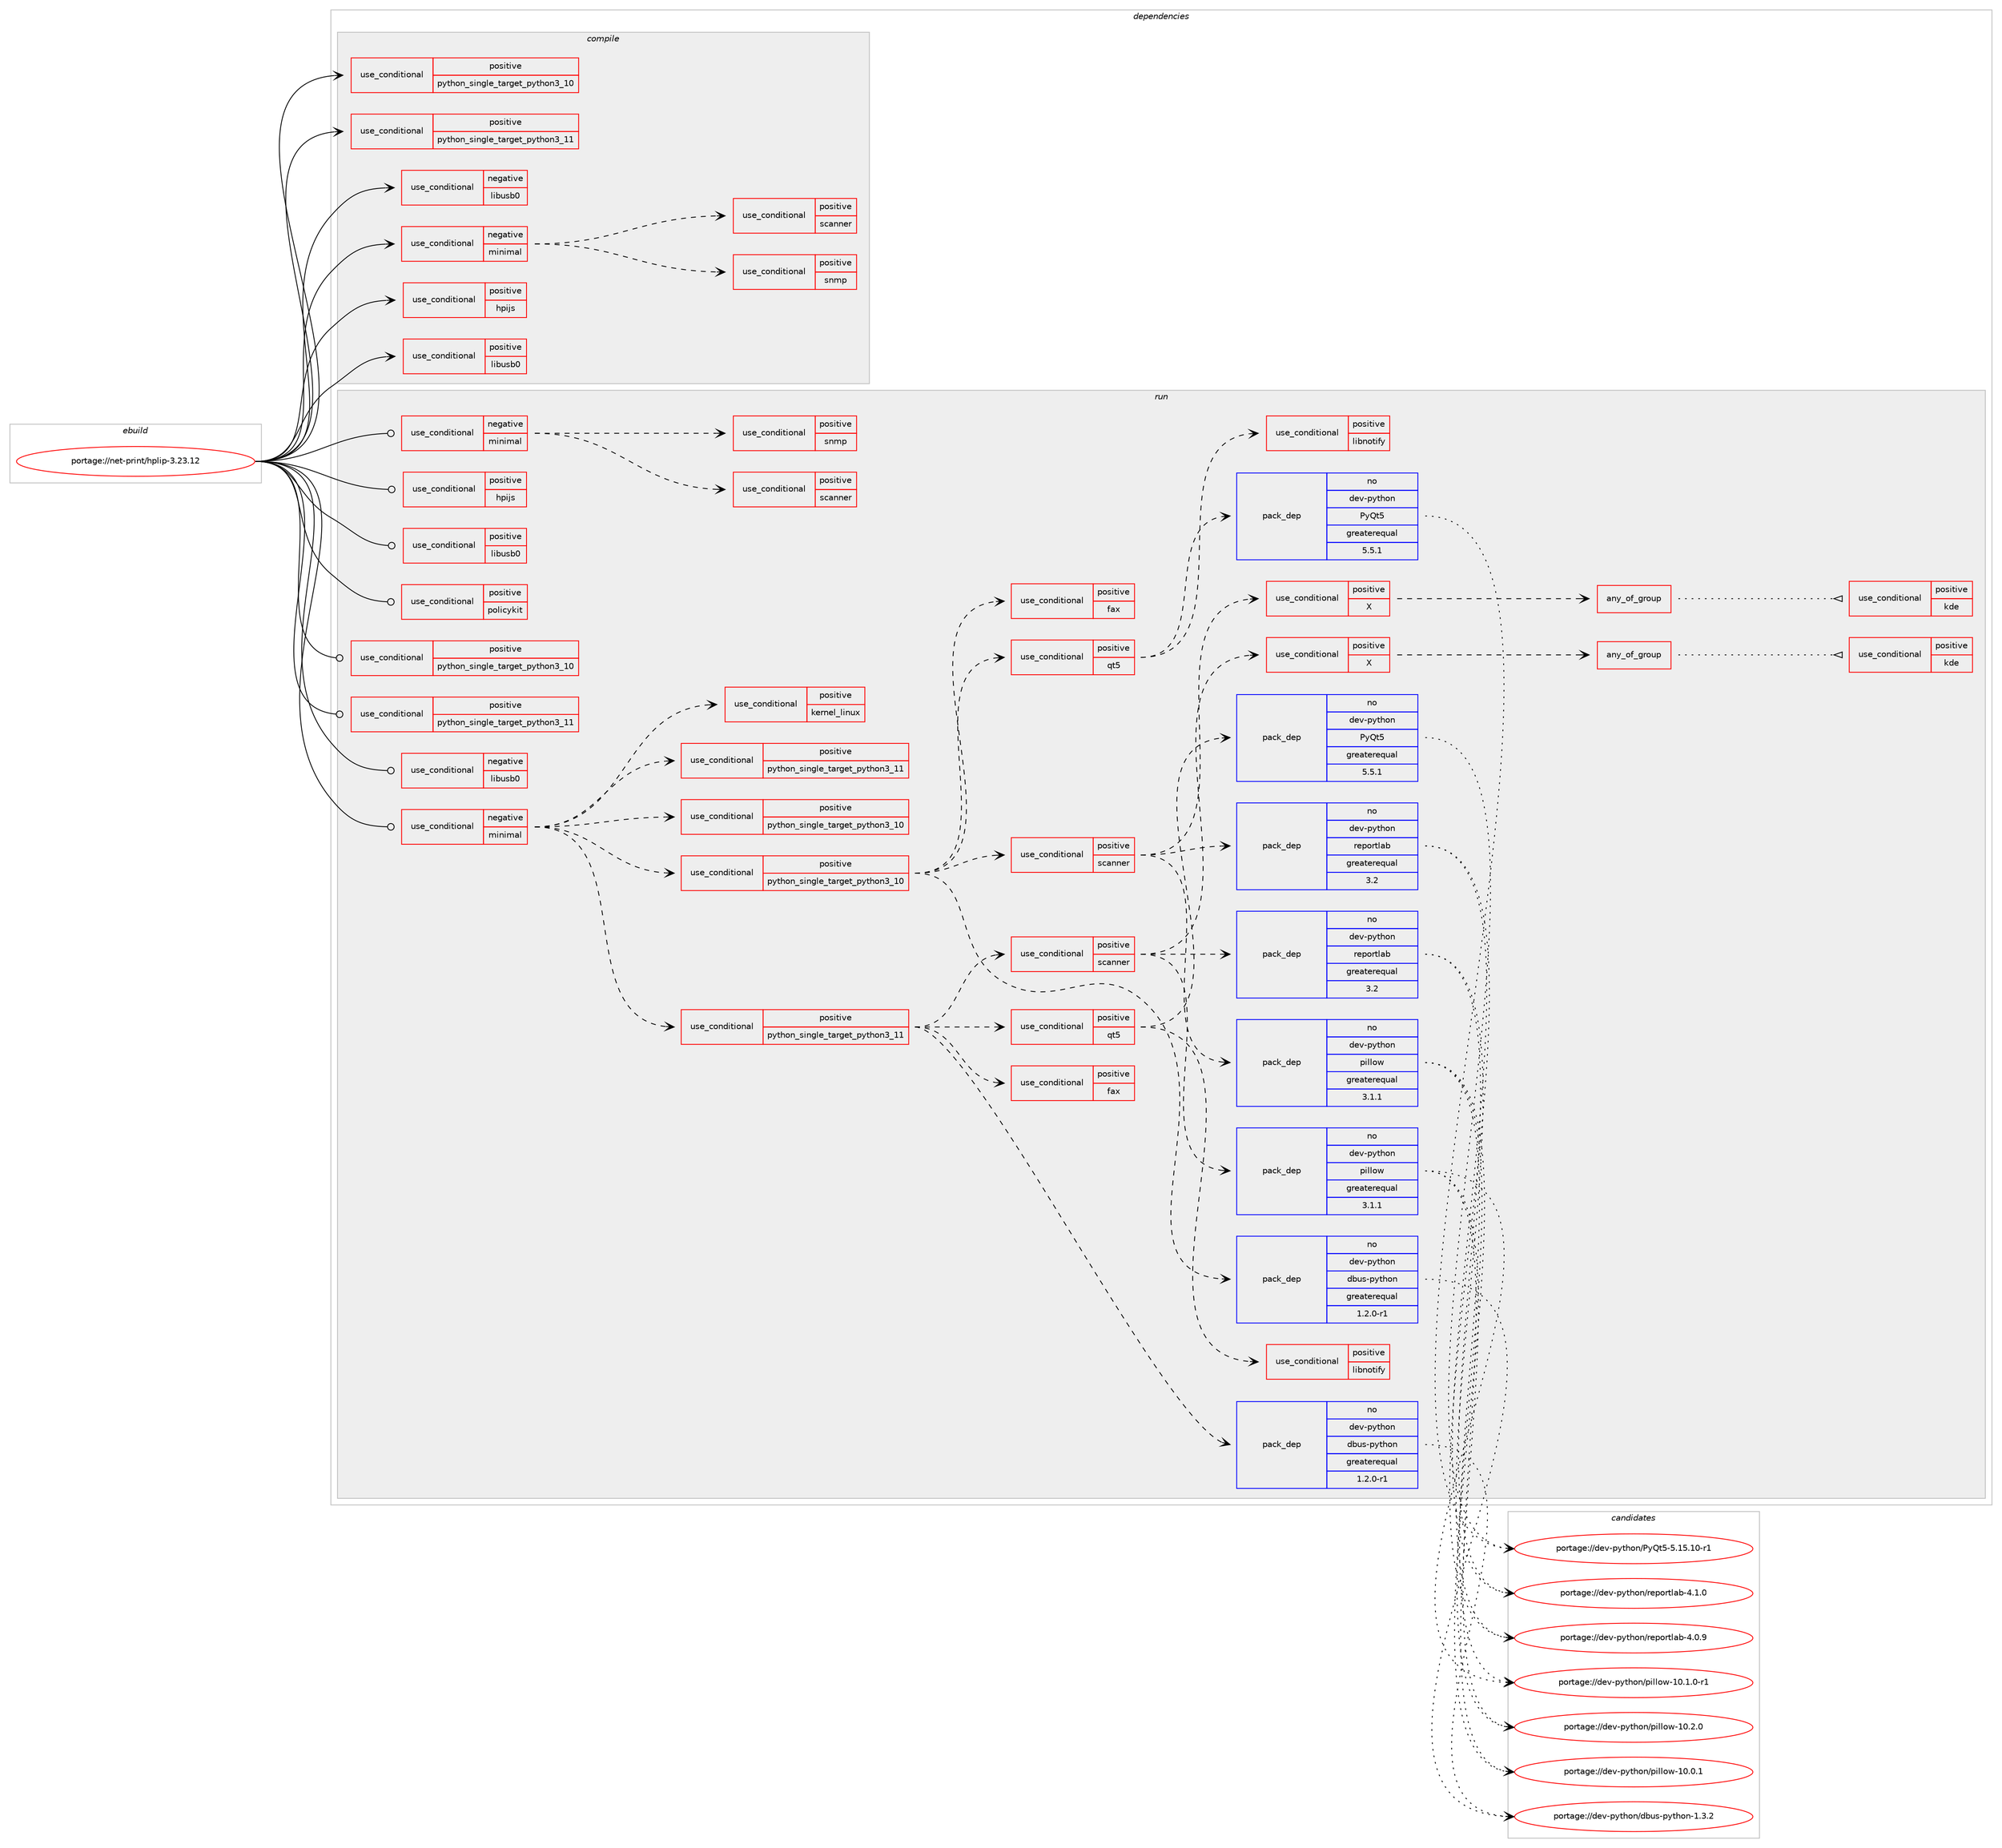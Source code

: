 digraph prolog {

# *************
# Graph options
# *************

newrank=true;
concentrate=true;
compound=true;
graph [rankdir=LR,fontname=Helvetica,fontsize=10,ranksep=1.5];#, ranksep=2.5, nodesep=0.2];
edge  [arrowhead=vee];
node  [fontname=Helvetica,fontsize=10];

# **********
# The ebuild
# **********

subgraph cluster_leftcol {
color=gray;
rank=same;
label=<<i>ebuild</i>>;
id [label="portage://net-print/hplip-3.23.12", color=red, width=4, href="../net-print/hplip-3.23.12.svg"];
}

# ****************
# The dependencies
# ****************

subgraph cluster_midcol {
color=gray;
label=<<i>dependencies</i>>;
subgraph cluster_compile {
fillcolor="#eeeeee";
style=filled;
label=<<i>compile</i>>;
subgraph cond7526 {
dependency11489 [label=<<TABLE BORDER="0" CELLBORDER="1" CELLSPACING="0" CELLPADDING="4"><TR><TD ROWSPAN="3" CELLPADDING="10">use_conditional</TD></TR><TR><TD>negative</TD></TR><TR><TD>libusb0</TD></TR></TABLE>>, shape=none, color=red];
# *** BEGIN UNKNOWN DEPENDENCY TYPE (TODO) ***
# dependency11489 -> package_dependency(portage://net-print/hplip-3.23.12,install,no,virtual,libusb,none,[,,],[slot(1)],[])
# *** END UNKNOWN DEPENDENCY TYPE (TODO) ***

}
id:e -> dependency11489:w [weight=20,style="solid",arrowhead="vee"];
subgraph cond7527 {
dependency11490 [label=<<TABLE BORDER="0" CELLBORDER="1" CELLSPACING="0" CELLPADDING="4"><TR><TD ROWSPAN="3" CELLPADDING="10">use_conditional</TD></TR><TR><TD>negative</TD></TR><TR><TD>minimal</TD></TR></TABLE>>, shape=none, color=red];
subgraph cond7528 {
dependency11491 [label=<<TABLE BORDER="0" CELLBORDER="1" CELLSPACING="0" CELLPADDING="4"><TR><TD ROWSPAN="3" CELLPADDING="10">use_conditional</TD></TR><TR><TD>positive</TD></TR><TR><TD>scanner</TD></TR></TABLE>>, shape=none, color=red];
# *** BEGIN UNKNOWN DEPENDENCY TYPE (TODO) ***
# dependency11491 -> package_dependency(portage://net-print/hplip-3.23.12,install,no,media-gfx,sane-backends,none,[,,],[],[])
# *** END UNKNOWN DEPENDENCY TYPE (TODO) ***

}
dependency11490:e -> dependency11491:w [weight=20,style="dashed",arrowhead="vee"];
subgraph cond7529 {
dependency11492 [label=<<TABLE BORDER="0" CELLBORDER="1" CELLSPACING="0" CELLPADDING="4"><TR><TD ROWSPAN="3" CELLPADDING="10">use_conditional</TD></TR><TR><TD>positive</TD></TR><TR><TD>snmp</TD></TR></TABLE>>, shape=none, color=red];
# *** BEGIN UNKNOWN DEPENDENCY TYPE (TODO) ***
# dependency11492 -> package_dependency(portage://net-print/hplip-3.23.12,install,no,dev-libs,openssl,none,[,,],[slot(0),equal],[])
# *** END UNKNOWN DEPENDENCY TYPE (TODO) ***

# *** BEGIN UNKNOWN DEPENDENCY TYPE (TODO) ***
# dependency11492 -> package_dependency(portage://net-print/hplip-3.23.12,install,no,net-analyzer,net-snmp,none,[,,],any_same_slot,[use(optenable(python_single_target_python3_10),negative),use(optenable(python_single_target_python3_11),negative)])
# *** END UNKNOWN DEPENDENCY TYPE (TODO) ***

# *** BEGIN UNKNOWN DEPENDENCY TYPE (TODO) ***
# dependency11492 -> package_dependency(portage://net-print/hplip-3.23.12,install,no,net-dns,avahi,none,[,,],[],[use(enable(dbus),none),use(enable(python),none),use(optenable(python_single_target_python3_10),negative),use(optenable(python_single_target_python3_11),negative)])
# *** END UNKNOWN DEPENDENCY TYPE (TODO) ***

}
dependency11490:e -> dependency11492:w [weight=20,style="dashed",arrowhead="vee"];
}
id:e -> dependency11490:w [weight=20,style="solid",arrowhead="vee"];
subgraph cond7530 {
dependency11493 [label=<<TABLE BORDER="0" CELLBORDER="1" CELLSPACING="0" CELLPADDING="4"><TR><TD ROWSPAN="3" CELLPADDING="10">use_conditional</TD></TR><TR><TD>positive</TD></TR><TR><TD>hpijs</TD></TR></TABLE>>, shape=none, color=red];
# *** BEGIN UNKNOWN DEPENDENCY TYPE (TODO) ***
# dependency11493 -> package_dependency(portage://net-print/hplip-3.23.12,install,no,net-print,cups-filters,none,[,,],[],[use(enable(foomatic),none)])
# *** END UNKNOWN DEPENDENCY TYPE (TODO) ***

}
id:e -> dependency11493:w [weight=20,style="solid",arrowhead="vee"];
subgraph cond7531 {
dependency11494 [label=<<TABLE BORDER="0" CELLBORDER="1" CELLSPACING="0" CELLPADDING="4"><TR><TD ROWSPAN="3" CELLPADDING="10">use_conditional</TD></TR><TR><TD>positive</TD></TR><TR><TD>libusb0</TD></TR></TABLE>>, shape=none, color=red];
# *** BEGIN UNKNOWN DEPENDENCY TYPE (TODO) ***
# dependency11494 -> package_dependency(portage://net-print/hplip-3.23.12,install,no,virtual,libusb,none,[,,],[slot(0)],[])
# *** END UNKNOWN DEPENDENCY TYPE (TODO) ***

}
id:e -> dependency11494:w [weight=20,style="solid",arrowhead="vee"];
subgraph cond7532 {
dependency11495 [label=<<TABLE BORDER="0" CELLBORDER="1" CELLSPACING="0" CELLPADDING="4"><TR><TD ROWSPAN="3" CELLPADDING="10">use_conditional</TD></TR><TR><TD>positive</TD></TR><TR><TD>python_single_target_python3_10</TD></TR></TABLE>>, shape=none, color=red];
# *** BEGIN UNKNOWN DEPENDENCY TYPE (TODO) ***
# dependency11495 -> package_dependency(portage://net-print/hplip-3.23.12,install,no,dev-lang,python,none,[,,],[slot(3.10)],[use(enable(threads),positive),use(enable(xml),positive)])
# *** END UNKNOWN DEPENDENCY TYPE (TODO) ***

}
id:e -> dependency11495:w [weight=20,style="solid",arrowhead="vee"];
subgraph cond7533 {
dependency11496 [label=<<TABLE BORDER="0" CELLBORDER="1" CELLSPACING="0" CELLPADDING="4"><TR><TD ROWSPAN="3" CELLPADDING="10">use_conditional</TD></TR><TR><TD>positive</TD></TR><TR><TD>python_single_target_python3_11</TD></TR></TABLE>>, shape=none, color=red];
# *** BEGIN UNKNOWN DEPENDENCY TYPE (TODO) ***
# dependency11496 -> package_dependency(portage://net-print/hplip-3.23.12,install,no,dev-lang,python,none,[,,],[slot(3.11)],[use(enable(threads),positive),use(enable(xml),positive)])
# *** END UNKNOWN DEPENDENCY TYPE (TODO) ***

}
id:e -> dependency11496:w [weight=20,style="solid",arrowhead="vee"];
# *** BEGIN UNKNOWN DEPENDENCY TYPE (TODO) ***
# id -> package_dependency(portage://net-print/hplip-3.23.12,install,no,media-libs,libjpeg-turbo,none,[,,],[slot(0)],[])
# *** END UNKNOWN DEPENDENCY TYPE (TODO) ***

# *** BEGIN UNKNOWN DEPENDENCY TYPE (TODO) ***
# id -> package_dependency(portage://net-print/hplip-3.23.12,install,no,net-print,cups,none,[,,],[],[])
# *** END UNKNOWN DEPENDENCY TYPE (TODO) ***

# *** BEGIN UNKNOWN DEPENDENCY TYPE (TODO) ***
# id -> package_dependency(portage://net-print/hplip-3.23.12,install,no,sys-apps,dbus,none,[,,],[],[])
# *** END UNKNOWN DEPENDENCY TYPE (TODO) ***

}
subgraph cluster_compileandrun {
fillcolor="#eeeeee";
style=filled;
label=<<i>compile and run</i>>;
}
subgraph cluster_run {
fillcolor="#eeeeee";
style=filled;
label=<<i>run</i>>;
subgraph cond7534 {
dependency11497 [label=<<TABLE BORDER="0" CELLBORDER="1" CELLSPACING="0" CELLPADDING="4"><TR><TD ROWSPAN="3" CELLPADDING="10">use_conditional</TD></TR><TR><TD>negative</TD></TR><TR><TD>libusb0</TD></TR></TABLE>>, shape=none, color=red];
# *** BEGIN UNKNOWN DEPENDENCY TYPE (TODO) ***
# dependency11497 -> package_dependency(portage://net-print/hplip-3.23.12,run,no,virtual,libusb,none,[,,],[slot(1)],[])
# *** END UNKNOWN DEPENDENCY TYPE (TODO) ***

}
id:e -> dependency11497:w [weight=20,style="solid",arrowhead="odot"];
subgraph cond7535 {
dependency11498 [label=<<TABLE BORDER="0" CELLBORDER="1" CELLSPACING="0" CELLPADDING="4"><TR><TD ROWSPAN="3" CELLPADDING="10">use_conditional</TD></TR><TR><TD>negative</TD></TR><TR><TD>minimal</TD></TR></TABLE>>, shape=none, color=red];
subgraph cond7536 {
dependency11499 [label=<<TABLE BORDER="0" CELLBORDER="1" CELLSPACING="0" CELLPADDING="4"><TR><TD ROWSPAN="3" CELLPADDING="10">use_conditional</TD></TR><TR><TD>positive</TD></TR><TR><TD>python_single_target_python3_10</TD></TR></TABLE>>, shape=none, color=red];
# *** BEGIN UNKNOWN DEPENDENCY TYPE (TODO) ***
# dependency11499 -> package_dependency(portage://net-print/hplip-3.23.12,run,no,dev-python,pygobject,none,[,,],[slot(3)],[use(enable(python_targets_python3_10),negative)])
# *** END UNKNOWN DEPENDENCY TYPE (TODO) ***

}
dependency11498:e -> dependency11499:w [weight=20,style="dashed",arrowhead="vee"];
subgraph cond7537 {
dependency11500 [label=<<TABLE BORDER="0" CELLBORDER="1" CELLSPACING="0" CELLPADDING="4"><TR><TD ROWSPAN="3" CELLPADDING="10">use_conditional</TD></TR><TR><TD>positive</TD></TR><TR><TD>python_single_target_python3_11</TD></TR></TABLE>>, shape=none, color=red];
# *** BEGIN UNKNOWN DEPENDENCY TYPE (TODO) ***
# dependency11500 -> package_dependency(portage://net-print/hplip-3.23.12,run,no,dev-python,pygobject,none,[,,],[slot(3)],[use(enable(python_targets_python3_11),negative)])
# *** END UNKNOWN DEPENDENCY TYPE (TODO) ***

}
dependency11498:e -> dependency11500:w [weight=20,style="dashed",arrowhead="vee"];
subgraph cond7538 {
dependency11501 [label=<<TABLE BORDER="0" CELLBORDER="1" CELLSPACING="0" CELLPADDING="4"><TR><TD ROWSPAN="3" CELLPADDING="10">use_conditional</TD></TR><TR><TD>positive</TD></TR><TR><TD>kernel_linux</TD></TR></TABLE>>, shape=none, color=red];
# *** BEGIN UNKNOWN DEPENDENCY TYPE (TODO) ***
# dependency11501 -> package_dependency(portage://net-print/hplip-3.23.12,run,no,virtual,udev,none,[,,],[],[])
# *** END UNKNOWN DEPENDENCY TYPE (TODO) ***

}
dependency11498:e -> dependency11501:w [weight=20,style="dashed",arrowhead="vee"];
subgraph cond7539 {
dependency11502 [label=<<TABLE BORDER="0" CELLBORDER="1" CELLSPACING="0" CELLPADDING="4"><TR><TD ROWSPAN="3" CELLPADDING="10">use_conditional</TD></TR><TR><TD>positive</TD></TR><TR><TD>python_single_target_python3_10</TD></TR></TABLE>>, shape=none, color=red];
subgraph pack3848 {
dependency11503 [label=<<TABLE BORDER="0" CELLBORDER="1" CELLSPACING="0" CELLPADDING="4" WIDTH="220"><TR><TD ROWSPAN="6" CELLPADDING="30">pack_dep</TD></TR><TR><TD WIDTH="110">no</TD></TR><TR><TD>dev-python</TD></TR><TR><TD>dbus-python</TD></TR><TR><TD>greaterequal</TD></TR><TR><TD>1.2.0-r1</TD></TR></TABLE>>, shape=none, color=blue];
}
dependency11502:e -> dependency11503:w [weight=20,style="dashed",arrowhead="vee"];
# *** BEGIN UNKNOWN DEPENDENCY TYPE (TODO) ***
# dependency11502 -> package_dependency(portage://net-print/hplip-3.23.12,run,no,dev-python,distro,none,[,,],[],[use(enable(python_targets_python3_10),negative)])
# *** END UNKNOWN DEPENDENCY TYPE (TODO) ***

subgraph cond7540 {
dependency11504 [label=<<TABLE BORDER="0" CELLBORDER="1" CELLSPACING="0" CELLPADDING="4"><TR><TD ROWSPAN="3" CELLPADDING="10">use_conditional</TD></TR><TR><TD>positive</TD></TR><TR><TD>fax</TD></TR></TABLE>>, shape=none, color=red];
# *** BEGIN UNKNOWN DEPENDENCY TYPE (TODO) ***
# dependency11504 -> package_dependency(portage://net-print/hplip-3.23.12,run,no,dev-python,reportlab,none,[,,],[],[use(enable(python_targets_python3_10),negative)])
# *** END UNKNOWN DEPENDENCY TYPE (TODO) ***

}
dependency11502:e -> dependency11504:w [weight=20,style="dashed",arrowhead="vee"];
subgraph cond7541 {
dependency11505 [label=<<TABLE BORDER="0" CELLBORDER="1" CELLSPACING="0" CELLPADDING="4"><TR><TD ROWSPAN="3" CELLPADDING="10">use_conditional</TD></TR><TR><TD>positive</TD></TR><TR><TD>qt5</TD></TR></TABLE>>, shape=none, color=red];
subgraph pack3849 {
dependency11506 [label=<<TABLE BORDER="0" CELLBORDER="1" CELLSPACING="0" CELLPADDING="4" WIDTH="220"><TR><TD ROWSPAN="6" CELLPADDING="30">pack_dep</TD></TR><TR><TD WIDTH="110">no</TD></TR><TR><TD>dev-python</TD></TR><TR><TD>PyQt5</TD></TR><TR><TD>greaterequal</TD></TR><TR><TD>5.5.1</TD></TR></TABLE>>, shape=none, color=blue];
}
dependency11505:e -> dependency11506:w [weight=20,style="dashed",arrowhead="vee"];
subgraph cond7542 {
dependency11507 [label=<<TABLE BORDER="0" CELLBORDER="1" CELLSPACING="0" CELLPADDING="4"><TR><TD ROWSPAN="3" CELLPADDING="10">use_conditional</TD></TR><TR><TD>positive</TD></TR><TR><TD>libnotify</TD></TR></TABLE>>, shape=none, color=red];
# *** BEGIN UNKNOWN DEPENDENCY TYPE (TODO) ***
# dependency11507 -> package_dependency(portage://net-print/hplip-3.23.12,run,no,dev-python,notify2,none,[,,],[],[use(enable(python_targets_python3_10),negative)])
# *** END UNKNOWN DEPENDENCY TYPE (TODO) ***

}
dependency11505:e -> dependency11507:w [weight=20,style="dashed",arrowhead="vee"];
}
dependency11502:e -> dependency11505:w [weight=20,style="dashed",arrowhead="vee"];
subgraph cond7543 {
dependency11508 [label=<<TABLE BORDER="0" CELLBORDER="1" CELLSPACING="0" CELLPADDING="4"><TR><TD ROWSPAN="3" CELLPADDING="10">use_conditional</TD></TR><TR><TD>positive</TD></TR><TR><TD>scanner</TD></TR></TABLE>>, shape=none, color=red];
subgraph pack3850 {
dependency11509 [label=<<TABLE BORDER="0" CELLBORDER="1" CELLSPACING="0" CELLPADDING="4" WIDTH="220"><TR><TD ROWSPAN="6" CELLPADDING="30">pack_dep</TD></TR><TR><TD WIDTH="110">no</TD></TR><TR><TD>dev-python</TD></TR><TR><TD>reportlab</TD></TR><TR><TD>greaterequal</TD></TR><TR><TD>3.2</TD></TR></TABLE>>, shape=none, color=blue];
}
dependency11508:e -> dependency11509:w [weight=20,style="dashed",arrowhead="vee"];
subgraph pack3851 {
dependency11510 [label=<<TABLE BORDER="0" CELLBORDER="1" CELLSPACING="0" CELLPADDING="4" WIDTH="220"><TR><TD ROWSPAN="6" CELLPADDING="30">pack_dep</TD></TR><TR><TD WIDTH="110">no</TD></TR><TR><TD>dev-python</TD></TR><TR><TD>pillow</TD></TR><TR><TD>greaterequal</TD></TR><TR><TD>3.1.1</TD></TR></TABLE>>, shape=none, color=blue];
}
dependency11508:e -> dependency11510:w [weight=20,style="dashed",arrowhead="vee"];
subgraph cond7544 {
dependency11511 [label=<<TABLE BORDER="0" CELLBORDER="1" CELLSPACING="0" CELLPADDING="4"><TR><TD ROWSPAN="3" CELLPADDING="10">use_conditional</TD></TR><TR><TD>positive</TD></TR><TR><TD>X</TD></TR></TABLE>>, shape=none, color=red];
subgraph any116 {
dependency11512 [label=<<TABLE BORDER="0" CELLBORDER="1" CELLSPACING="0" CELLPADDING="4"><TR><TD CELLPADDING="10">any_of_group</TD></TR></TABLE>>, shape=none, color=red];subgraph cond7545 {
dependency11513 [label=<<TABLE BORDER="0" CELLBORDER="1" CELLSPACING="0" CELLPADDING="4"><TR><TD ROWSPAN="3" CELLPADDING="10">use_conditional</TD></TR><TR><TD>positive</TD></TR><TR><TD>kde</TD></TR></TABLE>>, shape=none, color=red];
# *** BEGIN UNKNOWN DEPENDENCY TYPE (TODO) ***
# dependency11513 -> package_dependency(portage://net-print/hplip-3.23.12,run,no,kde-misc,skanlite,none,[,,],[],[])
# *** END UNKNOWN DEPENDENCY TYPE (TODO) ***

}
dependency11512:e -> dependency11513:w [weight=20,style="dotted",arrowhead="oinv"];
# *** BEGIN UNKNOWN DEPENDENCY TYPE (TODO) ***
# dependency11512 -> package_dependency(portage://net-print/hplip-3.23.12,run,no,media-gfx,xsane,none,[,,],[],[])
# *** END UNKNOWN DEPENDENCY TYPE (TODO) ***

# *** BEGIN UNKNOWN DEPENDENCY TYPE (TODO) ***
# dependency11512 -> package_dependency(portage://net-print/hplip-3.23.12,run,no,media-gfx,sane-frontends,none,[,,],[],[])
# *** END UNKNOWN DEPENDENCY TYPE (TODO) ***

}
dependency11511:e -> dependency11512:w [weight=20,style="dashed",arrowhead="vee"];
}
dependency11508:e -> dependency11511:w [weight=20,style="dashed",arrowhead="vee"];
}
dependency11502:e -> dependency11508:w [weight=20,style="dashed",arrowhead="vee"];
}
dependency11498:e -> dependency11502:w [weight=20,style="dashed",arrowhead="vee"];
subgraph cond7546 {
dependency11514 [label=<<TABLE BORDER="0" CELLBORDER="1" CELLSPACING="0" CELLPADDING="4"><TR><TD ROWSPAN="3" CELLPADDING="10">use_conditional</TD></TR><TR><TD>positive</TD></TR><TR><TD>python_single_target_python3_11</TD></TR></TABLE>>, shape=none, color=red];
subgraph pack3852 {
dependency11515 [label=<<TABLE BORDER="0" CELLBORDER="1" CELLSPACING="0" CELLPADDING="4" WIDTH="220"><TR><TD ROWSPAN="6" CELLPADDING="30">pack_dep</TD></TR><TR><TD WIDTH="110">no</TD></TR><TR><TD>dev-python</TD></TR><TR><TD>dbus-python</TD></TR><TR><TD>greaterequal</TD></TR><TR><TD>1.2.0-r1</TD></TR></TABLE>>, shape=none, color=blue];
}
dependency11514:e -> dependency11515:w [weight=20,style="dashed",arrowhead="vee"];
# *** BEGIN UNKNOWN DEPENDENCY TYPE (TODO) ***
# dependency11514 -> package_dependency(portage://net-print/hplip-3.23.12,run,no,dev-python,distro,none,[,,],[],[use(enable(python_targets_python3_11),negative)])
# *** END UNKNOWN DEPENDENCY TYPE (TODO) ***

subgraph cond7547 {
dependency11516 [label=<<TABLE BORDER="0" CELLBORDER="1" CELLSPACING="0" CELLPADDING="4"><TR><TD ROWSPAN="3" CELLPADDING="10">use_conditional</TD></TR><TR><TD>positive</TD></TR><TR><TD>fax</TD></TR></TABLE>>, shape=none, color=red];
# *** BEGIN UNKNOWN DEPENDENCY TYPE (TODO) ***
# dependency11516 -> package_dependency(portage://net-print/hplip-3.23.12,run,no,dev-python,reportlab,none,[,,],[],[use(enable(python_targets_python3_11),negative)])
# *** END UNKNOWN DEPENDENCY TYPE (TODO) ***

}
dependency11514:e -> dependency11516:w [weight=20,style="dashed",arrowhead="vee"];
subgraph cond7548 {
dependency11517 [label=<<TABLE BORDER="0" CELLBORDER="1" CELLSPACING="0" CELLPADDING="4"><TR><TD ROWSPAN="3" CELLPADDING="10">use_conditional</TD></TR><TR><TD>positive</TD></TR><TR><TD>qt5</TD></TR></TABLE>>, shape=none, color=red];
subgraph pack3853 {
dependency11518 [label=<<TABLE BORDER="0" CELLBORDER="1" CELLSPACING="0" CELLPADDING="4" WIDTH="220"><TR><TD ROWSPAN="6" CELLPADDING="30">pack_dep</TD></TR><TR><TD WIDTH="110">no</TD></TR><TR><TD>dev-python</TD></TR><TR><TD>PyQt5</TD></TR><TR><TD>greaterequal</TD></TR><TR><TD>5.5.1</TD></TR></TABLE>>, shape=none, color=blue];
}
dependency11517:e -> dependency11518:w [weight=20,style="dashed",arrowhead="vee"];
subgraph cond7549 {
dependency11519 [label=<<TABLE BORDER="0" CELLBORDER="1" CELLSPACING="0" CELLPADDING="4"><TR><TD ROWSPAN="3" CELLPADDING="10">use_conditional</TD></TR><TR><TD>positive</TD></TR><TR><TD>libnotify</TD></TR></TABLE>>, shape=none, color=red];
# *** BEGIN UNKNOWN DEPENDENCY TYPE (TODO) ***
# dependency11519 -> package_dependency(portage://net-print/hplip-3.23.12,run,no,dev-python,notify2,none,[,,],[],[use(enable(python_targets_python3_11),negative)])
# *** END UNKNOWN DEPENDENCY TYPE (TODO) ***

}
dependency11517:e -> dependency11519:w [weight=20,style="dashed",arrowhead="vee"];
}
dependency11514:e -> dependency11517:w [weight=20,style="dashed",arrowhead="vee"];
subgraph cond7550 {
dependency11520 [label=<<TABLE BORDER="0" CELLBORDER="1" CELLSPACING="0" CELLPADDING="4"><TR><TD ROWSPAN="3" CELLPADDING="10">use_conditional</TD></TR><TR><TD>positive</TD></TR><TR><TD>scanner</TD></TR></TABLE>>, shape=none, color=red];
subgraph pack3854 {
dependency11521 [label=<<TABLE BORDER="0" CELLBORDER="1" CELLSPACING="0" CELLPADDING="4" WIDTH="220"><TR><TD ROWSPAN="6" CELLPADDING="30">pack_dep</TD></TR><TR><TD WIDTH="110">no</TD></TR><TR><TD>dev-python</TD></TR><TR><TD>reportlab</TD></TR><TR><TD>greaterequal</TD></TR><TR><TD>3.2</TD></TR></TABLE>>, shape=none, color=blue];
}
dependency11520:e -> dependency11521:w [weight=20,style="dashed",arrowhead="vee"];
subgraph pack3855 {
dependency11522 [label=<<TABLE BORDER="0" CELLBORDER="1" CELLSPACING="0" CELLPADDING="4" WIDTH="220"><TR><TD ROWSPAN="6" CELLPADDING="30">pack_dep</TD></TR><TR><TD WIDTH="110">no</TD></TR><TR><TD>dev-python</TD></TR><TR><TD>pillow</TD></TR><TR><TD>greaterequal</TD></TR><TR><TD>3.1.1</TD></TR></TABLE>>, shape=none, color=blue];
}
dependency11520:e -> dependency11522:w [weight=20,style="dashed",arrowhead="vee"];
subgraph cond7551 {
dependency11523 [label=<<TABLE BORDER="0" CELLBORDER="1" CELLSPACING="0" CELLPADDING="4"><TR><TD ROWSPAN="3" CELLPADDING="10">use_conditional</TD></TR><TR><TD>positive</TD></TR><TR><TD>X</TD></TR></TABLE>>, shape=none, color=red];
subgraph any117 {
dependency11524 [label=<<TABLE BORDER="0" CELLBORDER="1" CELLSPACING="0" CELLPADDING="4"><TR><TD CELLPADDING="10">any_of_group</TD></TR></TABLE>>, shape=none, color=red];subgraph cond7552 {
dependency11525 [label=<<TABLE BORDER="0" CELLBORDER="1" CELLSPACING="0" CELLPADDING="4"><TR><TD ROWSPAN="3" CELLPADDING="10">use_conditional</TD></TR><TR><TD>positive</TD></TR><TR><TD>kde</TD></TR></TABLE>>, shape=none, color=red];
# *** BEGIN UNKNOWN DEPENDENCY TYPE (TODO) ***
# dependency11525 -> package_dependency(portage://net-print/hplip-3.23.12,run,no,kde-misc,skanlite,none,[,,],[],[])
# *** END UNKNOWN DEPENDENCY TYPE (TODO) ***

}
dependency11524:e -> dependency11525:w [weight=20,style="dotted",arrowhead="oinv"];
# *** BEGIN UNKNOWN DEPENDENCY TYPE (TODO) ***
# dependency11524 -> package_dependency(portage://net-print/hplip-3.23.12,run,no,media-gfx,xsane,none,[,,],[],[])
# *** END UNKNOWN DEPENDENCY TYPE (TODO) ***

# *** BEGIN UNKNOWN DEPENDENCY TYPE (TODO) ***
# dependency11524 -> package_dependency(portage://net-print/hplip-3.23.12,run,no,media-gfx,sane-frontends,none,[,,],[],[])
# *** END UNKNOWN DEPENDENCY TYPE (TODO) ***

}
dependency11523:e -> dependency11524:w [weight=20,style="dashed",arrowhead="vee"];
}
dependency11520:e -> dependency11523:w [weight=20,style="dashed",arrowhead="vee"];
}
dependency11514:e -> dependency11520:w [weight=20,style="dashed",arrowhead="vee"];
}
dependency11498:e -> dependency11514:w [weight=20,style="dashed",arrowhead="vee"];
}
id:e -> dependency11498:w [weight=20,style="solid",arrowhead="odot"];
subgraph cond7553 {
dependency11526 [label=<<TABLE BORDER="0" CELLBORDER="1" CELLSPACING="0" CELLPADDING="4"><TR><TD ROWSPAN="3" CELLPADDING="10">use_conditional</TD></TR><TR><TD>negative</TD></TR><TR><TD>minimal</TD></TR></TABLE>>, shape=none, color=red];
subgraph cond7554 {
dependency11527 [label=<<TABLE BORDER="0" CELLBORDER="1" CELLSPACING="0" CELLPADDING="4"><TR><TD ROWSPAN="3" CELLPADDING="10">use_conditional</TD></TR><TR><TD>positive</TD></TR><TR><TD>scanner</TD></TR></TABLE>>, shape=none, color=red];
# *** BEGIN UNKNOWN DEPENDENCY TYPE (TODO) ***
# dependency11527 -> package_dependency(portage://net-print/hplip-3.23.12,run,no,media-gfx,sane-backends,none,[,,],[],[])
# *** END UNKNOWN DEPENDENCY TYPE (TODO) ***

}
dependency11526:e -> dependency11527:w [weight=20,style="dashed",arrowhead="vee"];
subgraph cond7555 {
dependency11528 [label=<<TABLE BORDER="0" CELLBORDER="1" CELLSPACING="0" CELLPADDING="4"><TR><TD ROWSPAN="3" CELLPADDING="10">use_conditional</TD></TR><TR><TD>positive</TD></TR><TR><TD>snmp</TD></TR></TABLE>>, shape=none, color=red];
# *** BEGIN UNKNOWN DEPENDENCY TYPE (TODO) ***
# dependency11528 -> package_dependency(portage://net-print/hplip-3.23.12,run,no,dev-libs,openssl,none,[,,],[slot(0),equal],[])
# *** END UNKNOWN DEPENDENCY TYPE (TODO) ***

# *** BEGIN UNKNOWN DEPENDENCY TYPE (TODO) ***
# dependency11528 -> package_dependency(portage://net-print/hplip-3.23.12,run,no,net-analyzer,net-snmp,none,[,,],any_same_slot,[use(optenable(python_single_target_python3_10),negative),use(optenable(python_single_target_python3_11),negative)])
# *** END UNKNOWN DEPENDENCY TYPE (TODO) ***

# *** BEGIN UNKNOWN DEPENDENCY TYPE (TODO) ***
# dependency11528 -> package_dependency(portage://net-print/hplip-3.23.12,run,no,net-dns,avahi,none,[,,],[],[use(enable(dbus),none),use(enable(python),none),use(optenable(python_single_target_python3_10),negative),use(optenable(python_single_target_python3_11),negative)])
# *** END UNKNOWN DEPENDENCY TYPE (TODO) ***

}
dependency11526:e -> dependency11528:w [weight=20,style="dashed",arrowhead="vee"];
}
id:e -> dependency11526:w [weight=20,style="solid",arrowhead="odot"];
subgraph cond7556 {
dependency11529 [label=<<TABLE BORDER="0" CELLBORDER="1" CELLSPACING="0" CELLPADDING="4"><TR><TD ROWSPAN="3" CELLPADDING="10">use_conditional</TD></TR><TR><TD>positive</TD></TR><TR><TD>hpijs</TD></TR></TABLE>>, shape=none, color=red];
# *** BEGIN UNKNOWN DEPENDENCY TYPE (TODO) ***
# dependency11529 -> package_dependency(portage://net-print/hplip-3.23.12,run,no,net-print,cups-filters,none,[,,],[],[use(enable(foomatic),none)])
# *** END UNKNOWN DEPENDENCY TYPE (TODO) ***

}
id:e -> dependency11529:w [weight=20,style="solid",arrowhead="odot"];
subgraph cond7557 {
dependency11530 [label=<<TABLE BORDER="0" CELLBORDER="1" CELLSPACING="0" CELLPADDING="4"><TR><TD ROWSPAN="3" CELLPADDING="10">use_conditional</TD></TR><TR><TD>positive</TD></TR><TR><TD>libusb0</TD></TR></TABLE>>, shape=none, color=red];
# *** BEGIN UNKNOWN DEPENDENCY TYPE (TODO) ***
# dependency11530 -> package_dependency(portage://net-print/hplip-3.23.12,run,no,virtual,libusb,none,[,,],[slot(0)],[])
# *** END UNKNOWN DEPENDENCY TYPE (TODO) ***

}
id:e -> dependency11530:w [weight=20,style="solid",arrowhead="odot"];
subgraph cond7558 {
dependency11531 [label=<<TABLE BORDER="0" CELLBORDER="1" CELLSPACING="0" CELLPADDING="4"><TR><TD ROWSPAN="3" CELLPADDING="10">use_conditional</TD></TR><TR><TD>positive</TD></TR><TR><TD>policykit</TD></TR></TABLE>>, shape=none, color=red];
# *** BEGIN UNKNOWN DEPENDENCY TYPE (TODO) ***
# dependency11531 -> package_dependency(portage://net-print/hplip-3.23.12,run,no,sys-auth,polkit,none,[,,],[],[])
# *** END UNKNOWN DEPENDENCY TYPE (TODO) ***

}
id:e -> dependency11531:w [weight=20,style="solid",arrowhead="odot"];
subgraph cond7559 {
dependency11532 [label=<<TABLE BORDER="0" CELLBORDER="1" CELLSPACING="0" CELLPADDING="4"><TR><TD ROWSPAN="3" CELLPADDING="10">use_conditional</TD></TR><TR><TD>positive</TD></TR><TR><TD>python_single_target_python3_10</TD></TR></TABLE>>, shape=none, color=red];
# *** BEGIN UNKNOWN DEPENDENCY TYPE (TODO) ***
# dependency11532 -> package_dependency(portage://net-print/hplip-3.23.12,run,no,dev-lang,python,none,[,,],[slot(3.10)],[use(enable(threads),positive),use(enable(xml),positive)])
# *** END UNKNOWN DEPENDENCY TYPE (TODO) ***

}
id:e -> dependency11532:w [weight=20,style="solid",arrowhead="odot"];
subgraph cond7560 {
dependency11533 [label=<<TABLE BORDER="0" CELLBORDER="1" CELLSPACING="0" CELLPADDING="4"><TR><TD ROWSPAN="3" CELLPADDING="10">use_conditional</TD></TR><TR><TD>positive</TD></TR><TR><TD>python_single_target_python3_11</TD></TR></TABLE>>, shape=none, color=red];
# *** BEGIN UNKNOWN DEPENDENCY TYPE (TODO) ***
# dependency11533 -> package_dependency(portage://net-print/hplip-3.23.12,run,no,dev-lang,python,none,[,,],[slot(3.11)],[use(enable(threads),positive),use(enable(xml),positive)])
# *** END UNKNOWN DEPENDENCY TYPE (TODO) ***

}
id:e -> dependency11533:w [weight=20,style="solid",arrowhead="odot"];
# *** BEGIN UNKNOWN DEPENDENCY TYPE (TODO) ***
# id -> package_dependency(portage://net-print/hplip-3.23.12,run,no,app-text,ghostscript-gpl,none,[,,],[],[])
# *** END UNKNOWN DEPENDENCY TYPE (TODO) ***

# *** BEGIN UNKNOWN DEPENDENCY TYPE (TODO) ***
# id -> package_dependency(portage://net-print/hplip-3.23.12,run,no,media-libs,libjpeg-turbo,none,[,,],[slot(0)],[])
# *** END UNKNOWN DEPENDENCY TYPE (TODO) ***

# *** BEGIN UNKNOWN DEPENDENCY TYPE (TODO) ***
# id -> package_dependency(portage://net-print/hplip-3.23.12,run,no,net-print,cups,none,[,,],[],[])
# *** END UNKNOWN DEPENDENCY TYPE (TODO) ***

# *** BEGIN UNKNOWN DEPENDENCY TYPE (TODO) ***
# id -> package_dependency(portage://net-print/hplip-3.23.12,run,no,sys-apps,dbus,none,[,,],[],[])
# *** END UNKNOWN DEPENDENCY TYPE (TODO) ***

}
}

# **************
# The candidates
# **************

subgraph cluster_choices {
rank=same;
color=gray;
label=<<i>candidates</i>>;

subgraph choice3848 {
color=black;
nodesep=1;
choice10010111845112121116104111110471009811711545112121116104111110454946514650 [label="portage://dev-python/dbus-python-1.3.2", color=red, width=4,href="../dev-python/dbus-python-1.3.2.svg"];
dependency11503:e -> choice10010111845112121116104111110471009811711545112121116104111110454946514650:w [style=dotted,weight="100"];
}
subgraph choice3849 {
color=black;
nodesep=1;
choice100101118451121211161041111104780121811165345534649534649484511449 [label="portage://dev-python/PyQt5-5.15.10-r1", color=red, width=4,href="../dev-python/PyQt5-5.15.10-r1.svg"];
dependency11506:e -> choice100101118451121211161041111104780121811165345534649534649484511449:w [style=dotted,weight="100"];
}
subgraph choice3850 {
color=black;
nodesep=1;
choice10010111845112121116104111110471141011121111141161089798455246484657 [label="portage://dev-python/reportlab-4.0.9", color=red, width=4,href="../dev-python/reportlab-4.0.9.svg"];
choice10010111845112121116104111110471141011121111141161089798455246494648 [label="portage://dev-python/reportlab-4.1.0", color=red, width=4,href="../dev-python/reportlab-4.1.0.svg"];
dependency11509:e -> choice10010111845112121116104111110471141011121111141161089798455246484657:w [style=dotted,weight="100"];
dependency11509:e -> choice10010111845112121116104111110471141011121111141161089798455246494648:w [style=dotted,weight="100"];
}
subgraph choice3851 {
color=black;
nodesep=1;
choice100101118451121211161041111104711210510810811111945494846484649 [label="portage://dev-python/pillow-10.0.1", color=red, width=4,href="../dev-python/pillow-10.0.1.svg"];
choice1001011184511212111610411111047112105108108111119454948464946484511449 [label="portage://dev-python/pillow-10.1.0-r1", color=red, width=4,href="../dev-python/pillow-10.1.0-r1.svg"];
choice100101118451121211161041111104711210510810811111945494846504648 [label="portage://dev-python/pillow-10.2.0", color=red, width=4,href="../dev-python/pillow-10.2.0.svg"];
dependency11510:e -> choice100101118451121211161041111104711210510810811111945494846484649:w [style=dotted,weight="100"];
dependency11510:e -> choice1001011184511212111610411111047112105108108111119454948464946484511449:w [style=dotted,weight="100"];
dependency11510:e -> choice100101118451121211161041111104711210510810811111945494846504648:w [style=dotted,weight="100"];
}
subgraph choice3852 {
color=black;
nodesep=1;
choice10010111845112121116104111110471009811711545112121116104111110454946514650 [label="portage://dev-python/dbus-python-1.3.2", color=red, width=4,href="../dev-python/dbus-python-1.3.2.svg"];
dependency11515:e -> choice10010111845112121116104111110471009811711545112121116104111110454946514650:w [style=dotted,weight="100"];
}
subgraph choice3853 {
color=black;
nodesep=1;
choice100101118451121211161041111104780121811165345534649534649484511449 [label="portage://dev-python/PyQt5-5.15.10-r1", color=red, width=4,href="../dev-python/PyQt5-5.15.10-r1.svg"];
dependency11518:e -> choice100101118451121211161041111104780121811165345534649534649484511449:w [style=dotted,weight="100"];
}
subgraph choice3854 {
color=black;
nodesep=1;
choice10010111845112121116104111110471141011121111141161089798455246484657 [label="portage://dev-python/reportlab-4.0.9", color=red, width=4,href="../dev-python/reportlab-4.0.9.svg"];
choice10010111845112121116104111110471141011121111141161089798455246494648 [label="portage://dev-python/reportlab-4.1.0", color=red, width=4,href="../dev-python/reportlab-4.1.0.svg"];
dependency11521:e -> choice10010111845112121116104111110471141011121111141161089798455246484657:w [style=dotted,weight="100"];
dependency11521:e -> choice10010111845112121116104111110471141011121111141161089798455246494648:w [style=dotted,weight="100"];
}
subgraph choice3855 {
color=black;
nodesep=1;
choice100101118451121211161041111104711210510810811111945494846484649 [label="portage://dev-python/pillow-10.0.1", color=red, width=4,href="../dev-python/pillow-10.0.1.svg"];
choice1001011184511212111610411111047112105108108111119454948464946484511449 [label="portage://dev-python/pillow-10.1.0-r1", color=red, width=4,href="../dev-python/pillow-10.1.0-r1.svg"];
choice100101118451121211161041111104711210510810811111945494846504648 [label="portage://dev-python/pillow-10.2.0", color=red, width=4,href="../dev-python/pillow-10.2.0.svg"];
dependency11522:e -> choice100101118451121211161041111104711210510810811111945494846484649:w [style=dotted,weight="100"];
dependency11522:e -> choice1001011184511212111610411111047112105108108111119454948464946484511449:w [style=dotted,weight="100"];
dependency11522:e -> choice100101118451121211161041111104711210510810811111945494846504648:w [style=dotted,weight="100"];
}
}

}

